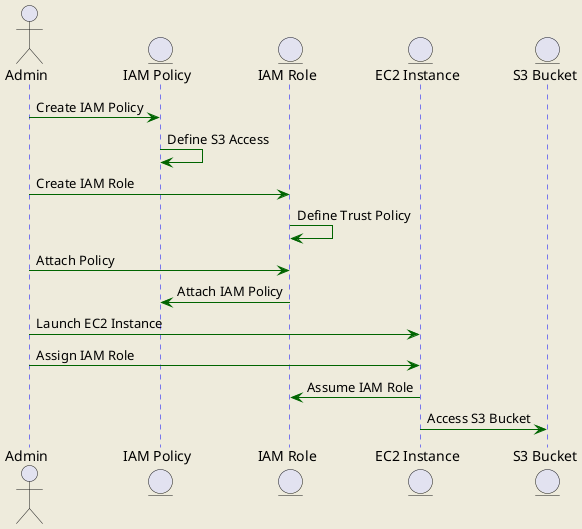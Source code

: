 @startuml
skinparam backgroundColor #EEEBDC

skinparam sequence {
    ArrowColor DarkGreen
    LifeLineBorderColor blue
    LifeLineBackgroundColor #A9DCDF
}

actor "Admin" as admin
entity "IAM Policy" as policy
entity "IAM Role" as role
entity "EC2 Instance" as ec2
entity "S3 Bucket" as s3

admin -> policy : Create IAM Policy
policy -> policy : Define S3 Access
admin -> role : Create IAM Role
role -> role : Define Trust Policy
admin -> role : Attach Policy
role -> policy : Attach IAM Policy
admin -> ec2 : Launch EC2 Instance
admin -> ec2 : Assign IAM Role
ec2 -> role : Assume IAM Role
ec2 -> s3 : Access S3 Bucket

@enduml
